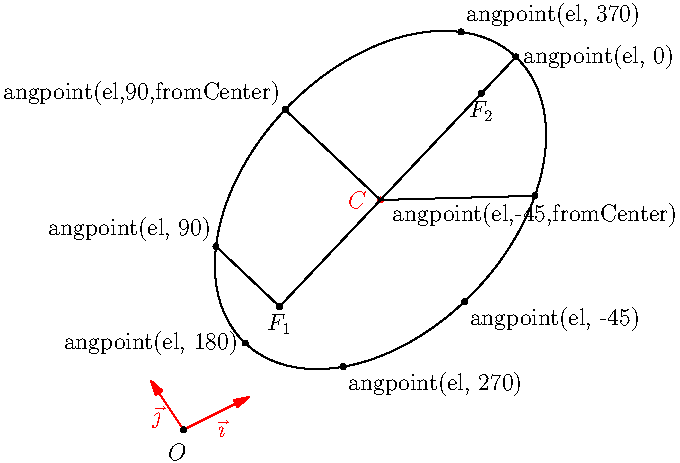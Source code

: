 import geometry;
size(12cm,0);

currentcoordsys=cartesiansystem((0,0),i=(1,0.5),j=(-0.5,.75));
show(currentcoordsys, xpen=invisible);

point A=(4,2);

ellipse el=ellipse(A,3,2,20);
draw(el);
dot("$C$",el.C,2W,red);

dot("$F_1$",el.F1,S);
dot("$F_2$",el.F2,S);


/*<asyxml><view file="modules/geometry.asy" type="point" signature="angpoint(explicit ellipse,real,polarconicroutine)"/></asyxml>*/
point P=angpoint(el, 0);
dot("angpoint(el, 0)", P,E);
draw(el.F1--P);

point P=angpoint(el, 90);
dot("angpoint(el, 90)", P,NW);
draw(el.F1--P);

point P=angpoint(el, 90, fromCenter);
dot("angpoint(el,90,fromCenter)", P,NW);
draw(el.C--P);


/*<asyxml><view file="modules/geometry.asy" type="abscissa" signature="angabscissa(real,polarconicroutine)"/></asyxml>*/
dot("angpoint(el, 180)", point(el,angabscissa(180)), W);
// point(el,angabscissa(180)) can be replaced by angpoint(el,180)

dot("angpoint(el, 270)", angpoint(el,270),SE);
dot("angpoint(el, 370)", angpoint(el,370),NE);
dot("angpoint(el, -45)", angpoint(el,-45),SE);

point P=angpoint(el, -45, fromCenter);
dot("angpoint(el,-45,fromCenter)", P,S);
draw(el.C--P);
